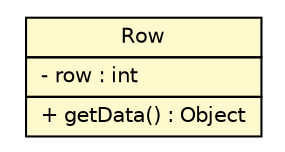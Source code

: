 #!/usr/local/bin/dot
#
# Class diagram 
# Generated by UmlGraph version 4.8 (http://www.spinellis.gr/sw/umlgraph)
#

digraph G {
	edge [fontname="Helvetica",fontsize=10,labelfontname="Helvetica",labelfontsize=10];
	node [fontname="Helvetica",fontsize=10,shape=plaintext];
	// gov.nih.nci.ncia.datamodel.SortPatientModel.Row
	c22320 [label=<<table border="0" cellborder="1" cellspacing="0" cellpadding="2" port="p" bgcolor="lemonChiffon" href="./SortPatientModel.Row.html">
		<tr><td><table border="0" cellspacing="0" cellpadding="1">
			<tr><td> Row </td></tr>
		</table></td></tr>
		<tr><td><table border="0" cellspacing="0" cellpadding="1">
			<tr><td align="left"> - row : int </td></tr>
		</table></td></tr>
		<tr><td><table border="0" cellspacing="0" cellpadding="1">
			<tr><td align="left"> + getData() : Object </td></tr>
		</table></td></tr>
		</table>>, fontname="Helvetica", fontcolor="black", fontsize=10.0];
}

